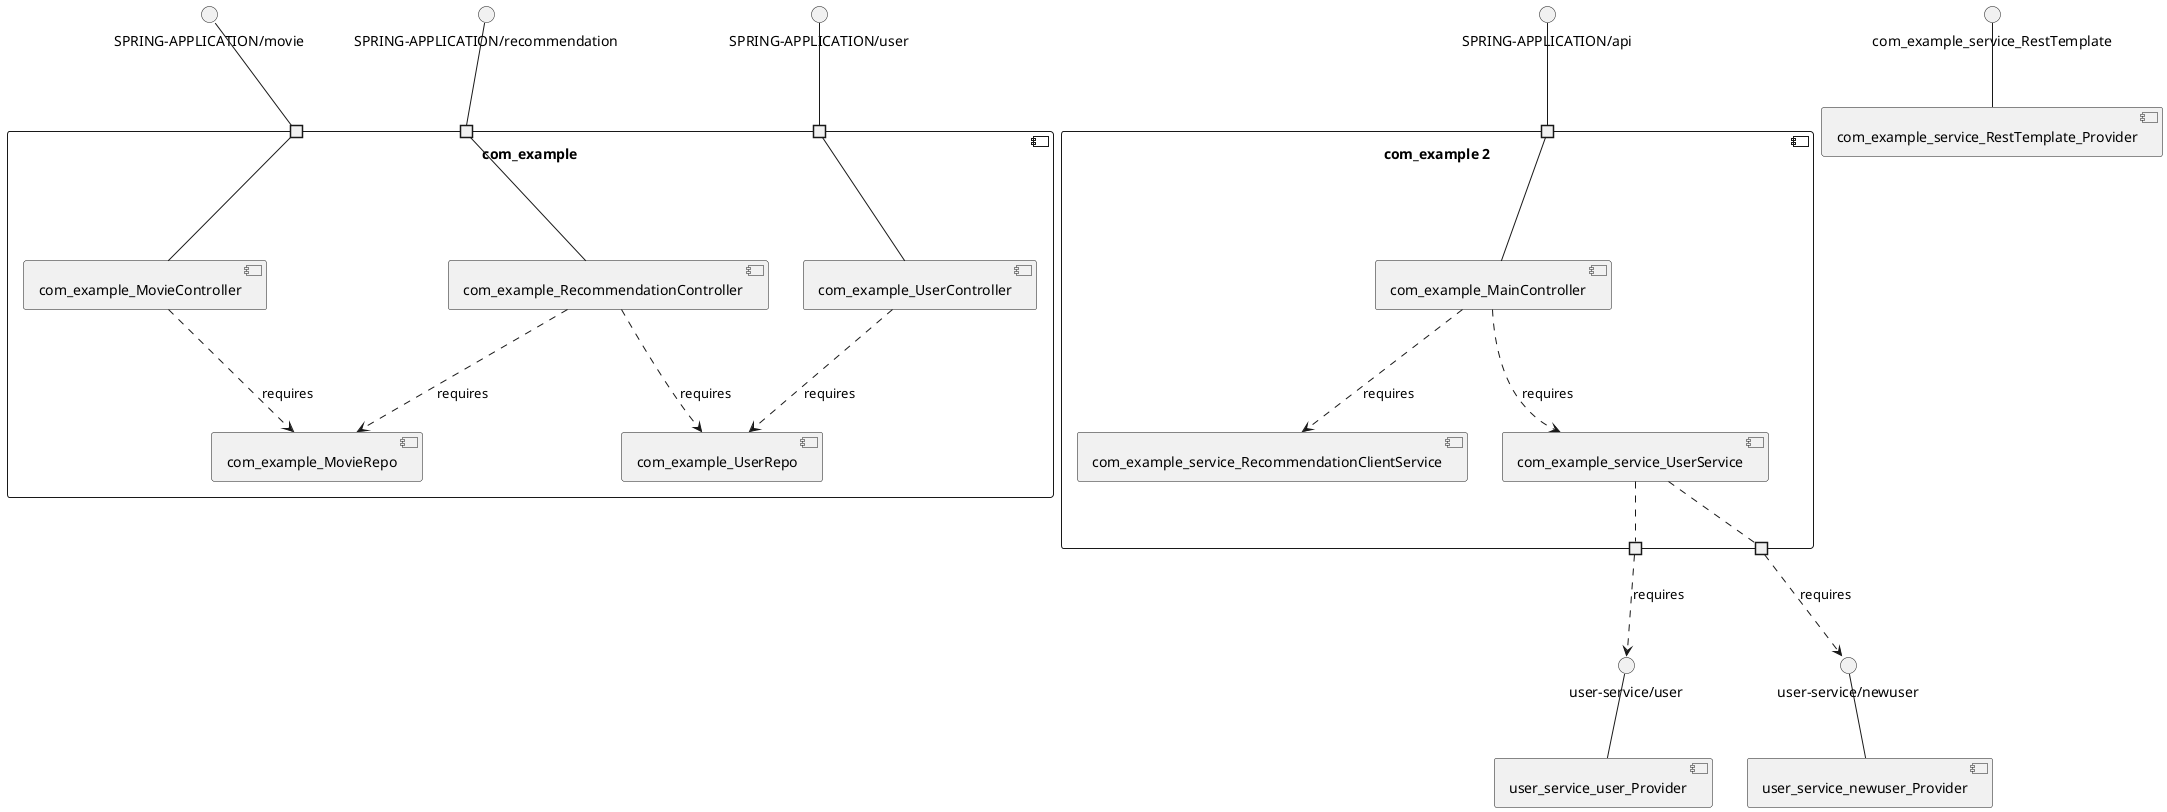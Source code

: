 @startuml
skinparam fixCircleLabelOverlapping true
skinparam componentStyle uml2
component "com_example\n\n\n\n\n\n" {
[com_example_UserRepo]
[com_example_UserController]
[com_example_MovieController]
[com_example_MovieRepo]
[com_example_RecommendationController]
portin " " as com_example_requires_SPRING_APPLICATION_user
portin " " as com_example_requires_SPRING_APPLICATION_movie
portin " " as com_example_requires_SPRING_APPLICATION_recommendation
[com_example_MovieController]..>[com_example_MovieRepo] : requires
[com_example_UserController]..>[com_example_UserRepo] : requires
[com_example_RecommendationController]..>[com_example_MovieRepo] : requires
[com_example_RecommendationController]..>[com_example_UserRepo] : requires
"com_example_requires_SPRING_APPLICATION_recommendation"--[com_example_RecommendationController]
"com_example_requires_SPRING_APPLICATION_movie"--[com_example_MovieController]
"com_example_requires_SPRING_APPLICATION_user"--[com_example_UserController]
}
interface "SPRING-APPLICATION/movie" as interface.SPRING_APPLICATION_movie
interface.SPRING_APPLICATION_movie--"com_example_requires_SPRING_APPLICATION_movie"
interface "SPRING-APPLICATION/recommendation" as interface.SPRING_APPLICATION_recommendation
interface.SPRING_APPLICATION_recommendation--"com_example_requires_SPRING_APPLICATION_recommendation"
interface "SPRING-APPLICATION/user" as interface.SPRING_APPLICATION_user
interface.SPRING_APPLICATION_user--"com_example_requires_SPRING_APPLICATION_user"
component "com_example 2\n\n\n\n\n\n" {
[com_example_MainController]
[com_example_service_UserService]
[com_example_service_RecommendationClientService]
portin " " as com_example_2_requires_SPRING_APPLICATION_api
portout " " as com_example_2_provides_user_service_user
portout " " as com_example_2_provides_user_service_newuser
[com_example_MainController]..>[com_example_service_RecommendationClientService] : requires
[com_example_MainController]..>[com_example_service_UserService] : requires
"com_example_2_requires_SPRING_APPLICATION_api"--[com_example_MainController]
[com_example_service_UserService].."com_example_2_provides_user_service_newuser"
[com_example_service_UserService].."com_example_2_provides_user_service_user"
}
interface "SPRING-APPLICATION/api" as interface.SPRING_APPLICATION_api
interface.SPRING_APPLICATION_api--"com_example_2_requires_SPRING_APPLICATION_api"
interface "user-service/newuser" as interface.user_service_newuser
"com_example_2_provides_user_service_newuser"..>interface.user_service_newuser : requires
interface "user-service/user" as interface.user_service_user
"com_example_2_provides_user_service_user"..>interface.user_service_user : requires
interface "com_example_service_RestTemplate" as interface.com_example_service_RestTemplate
interface.com_example_service_RestTemplate--[com_example_service_RestTemplate_Provider]
interface "user-service/newuser" as interface.user_service_newuser
interface.user_service_newuser--[user_service_newuser_Provider]
interface "user-service/user" as interface.user_service_user
interface.user_service_user--[user_service_user_Provider]

@enduml
